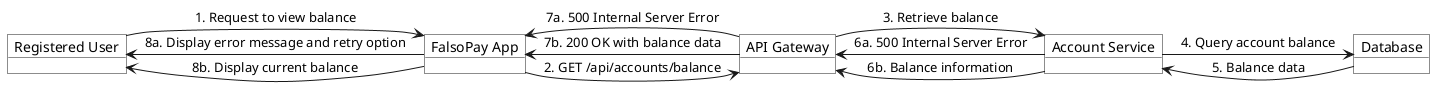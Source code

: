 @startuml CollaborationDiagram_UC3_CheckBalance

' Define participants with strategic positioning to minimize intersections
object "Registered User" as User #FFFFFF
object "FalsoPay App" as App #FFFFFF
object "API Gateway" as Gateway #FFFFFF
object "Account Service" as AccountService #FFFFFF
object "Database" as DB #FFFFFF

' Position objects to minimize crossing lines
User -[hidden]right- App
App -[hidden]right- Gateway
Gateway -[hidden]right- AccountService
AccountService -[hidden]right- DB

' Messages (using message numbers to indicate order)
User -> App : 1. Request to view balance
App -> Gateway : 2. GET /api/accounts/balance
Gateway -> AccountService : 3. Retrieve balance
AccountService -> DB : 4. Query account balance
DB --> AccountService : 5. Balance data

AccountService --> Gateway : 6a. 500 Internal Server Error
Gateway --> App : 7a. 500 Internal Server Error
App --> User : 8a. Display error message and retry option

AccountService --> Gateway : 6b. Balance information
Gateway --> App : 7b. 200 OK with balance data
App --> User : 8b. Display current balance

@enduml 